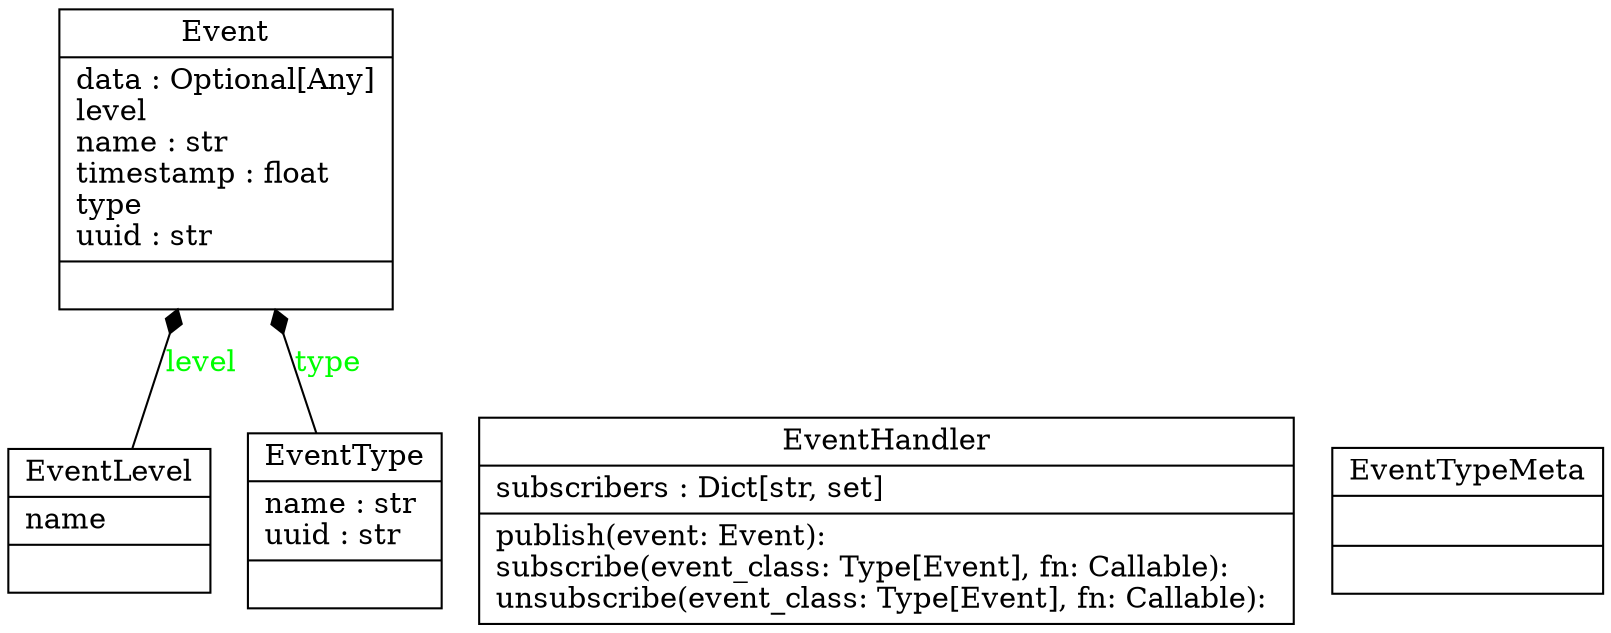 digraph "classes_event" {
rankdir=BT
charset="utf-8"
"iot_firmware.event.event.Event" [color="black", fontcolor="black", label="{Event|data : Optional[Any]\llevel\lname : str\ltimestamp : float\ltype\luuid : str\l|}", shape="record", style="solid"];
"iot_firmware.event.handler.EventHandler" [color="black", fontcolor="black", label="{EventHandler|subscribers : Dict[str, set]\l|publish(event: Event): \lsubscribe(event_class: Type[Event], fn: Callable): \lunsubscribe(event_class: Type[Event], fn: Callable): \l}", shape="record", style="solid"];
"iot_firmware.event.enum.EventLevel" [color="black", fontcolor="black", label="{EventLevel|name\l|}", shape="record", style="solid"];
"iot_firmware.event.type.EventType" [color="black", fontcolor="black", label="{EventType|name : str\luuid : str\l|}", shape="record", style="solid"];
"iot_firmware.event.type.EventTypeMeta" [color="black", fontcolor="black", label="{EventTypeMeta|\l|}", shape="record", style="solid"];
"iot_firmware.event.enum.EventLevel" -> "iot_firmware.event.event.Event" [arrowhead="diamond", arrowtail="none", fontcolor="green", label="level", style="solid"];
"iot_firmware.event.type.EventType" -> "iot_firmware.event.event.Event" [arrowhead="diamond", arrowtail="none", fontcolor="green", label="type", style="solid"];
}
